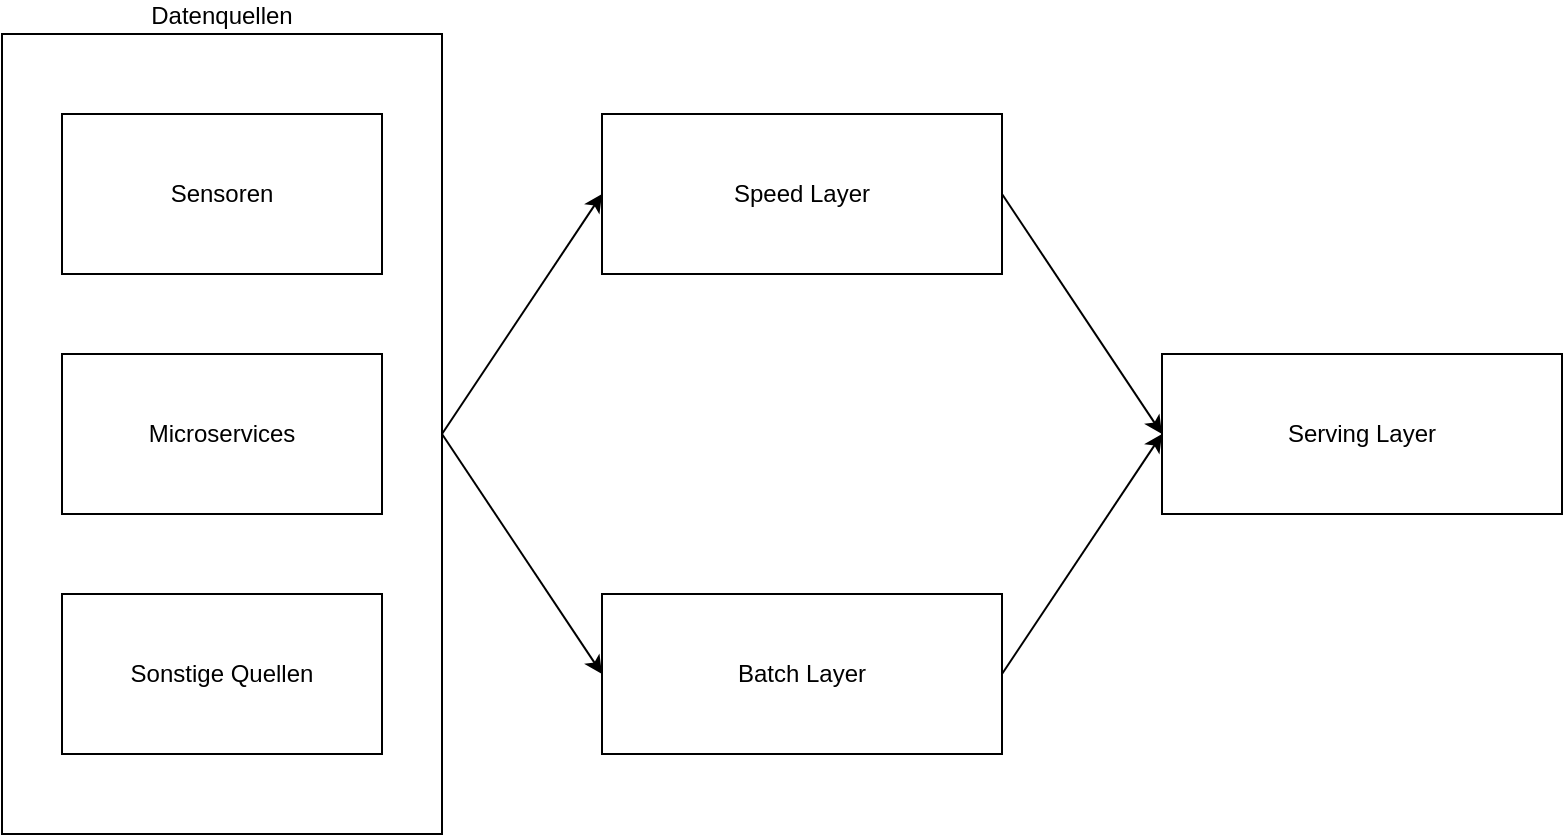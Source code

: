 <mxfile version="24.7.16">
  <diagram name="Seite-1" id="SQaCn81tfxqMI6oKNPrh">
    <mxGraphModel dx="2266" dy="818" grid="1" gridSize="10" guides="1" tooltips="1" connect="1" arrows="1" fold="1" page="1" pageScale="1" pageWidth="827" pageHeight="1169" math="0" shadow="0">
      <root>
        <mxCell id="0" />
        <mxCell id="1" parent="0" />
        <mxCell id="B2yuRSLzfKdRKHyc1kqe-4" value="Datenquellen" style="rounded=0;whiteSpace=wrap;html=1;labelPosition=center;verticalLabelPosition=top;align=center;verticalAlign=bottom;" vertex="1" parent="1">
          <mxGeometry x="20" y="280" width="220" height="400" as="geometry" />
        </mxCell>
        <mxCell id="B2yuRSLzfKdRKHyc1kqe-1" value="Sensoren" style="rounded=0;whiteSpace=wrap;html=1;" vertex="1" parent="1">
          <mxGeometry x="50" y="320" width="160" height="80" as="geometry" />
        </mxCell>
        <mxCell id="B2yuRSLzfKdRKHyc1kqe-2" value="Microservices" style="rounded=0;whiteSpace=wrap;html=1;" vertex="1" parent="1">
          <mxGeometry x="50" y="440" width="160" height="80" as="geometry" />
        </mxCell>
        <mxCell id="B2yuRSLzfKdRKHyc1kqe-3" value="Sonstige Quellen" style="rounded=0;whiteSpace=wrap;html=1;" vertex="1" parent="1">
          <mxGeometry x="50" y="560" width="160" height="80" as="geometry" />
        </mxCell>
        <mxCell id="B2yuRSLzfKdRKHyc1kqe-5" value="Speed Layer" style="rounded=0;whiteSpace=wrap;html=1;" vertex="1" parent="1">
          <mxGeometry x="320" y="320" width="200" height="80" as="geometry" />
        </mxCell>
        <mxCell id="B2yuRSLzfKdRKHyc1kqe-6" value="Batch Layer" style="rounded=0;whiteSpace=wrap;html=1;" vertex="1" parent="1">
          <mxGeometry x="320" y="560" width="200" height="80" as="geometry" />
        </mxCell>
        <mxCell id="B2yuRSLzfKdRKHyc1kqe-7" value="Serving Layer" style="rounded=0;whiteSpace=wrap;html=1;" vertex="1" parent="1">
          <mxGeometry x="600" y="440" width="200" height="80" as="geometry" />
        </mxCell>
        <mxCell id="B2yuRSLzfKdRKHyc1kqe-8" value="" style="endArrow=classic;html=1;rounded=0;entryX=0;entryY=0.5;entryDx=0;entryDy=0;exitX=1;exitY=0.5;exitDx=0;exitDy=0;" edge="1" parent="1" source="B2yuRSLzfKdRKHyc1kqe-4" target="B2yuRSLzfKdRKHyc1kqe-5">
          <mxGeometry width="50" height="50" relative="1" as="geometry">
            <mxPoint x="240" y="470" as="sourcePoint" />
            <mxPoint x="290" y="420" as="targetPoint" />
          </mxGeometry>
        </mxCell>
        <mxCell id="B2yuRSLzfKdRKHyc1kqe-9" value="" style="endArrow=classic;html=1;rounded=0;entryX=0;entryY=0.5;entryDx=0;entryDy=0;exitX=1;exitY=0.5;exitDx=0;exitDy=0;" edge="1" parent="1" source="B2yuRSLzfKdRKHyc1kqe-4" target="B2yuRSLzfKdRKHyc1kqe-6">
          <mxGeometry width="50" height="50" relative="1" as="geometry">
            <mxPoint x="270" y="520" as="sourcePoint" />
            <mxPoint x="350" y="400" as="targetPoint" />
          </mxGeometry>
        </mxCell>
        <mxCell id="B2yuRSLzfKdRKHyc1kqe-10" value="" style="endArrow=classic;html=1;rounded=0;entryX=0;entryY=0.5;entryDx=0;entryDy=0;exitX=1;exitY=0.5;exitDx=0;exitDy=0;" edge="1" parent="1" source="B2yuRSLzfKdRKHyc1kqe-5" target="B2yuRSLzfKdRKHyc1kqe-7">
          <mxGeometry width="50" height="50" relative="1" as="geometry">
            <mxPoint x="590" y="390" as="sourcePoint" />
            <mxPoint x="670" y="270" as="targetPoint" />
          </mxGeometry>
        </mxCell>
        <mxCell id="B2yuRSLzfKdRKHyc1kqe-11" value="" style="endArrow=classic;html=1;rounded=0;entryX=0;entryY=0.5;entryDx=0;entryDy=0;exitX=1;exitY=0.5;exitDx=0;exitDy=0;" edge="1" parent="1" source="B2yuRSLzfKdRKHyc1kqe-6" target="B2yuRSLzfKdRKHyc1kqe-7">
          <mxGeometry width="50" height="50" relative="1" as="geometry">
            <mxPoint x="590" y="600" as="sourcePoint" />
            <mxPoint x="770" y="680" as="targetPoint" />
          </mxGeometry>
        </mxCell>
      </root>
    </mxGraphModel>
  </diagram>
</mxfile>

